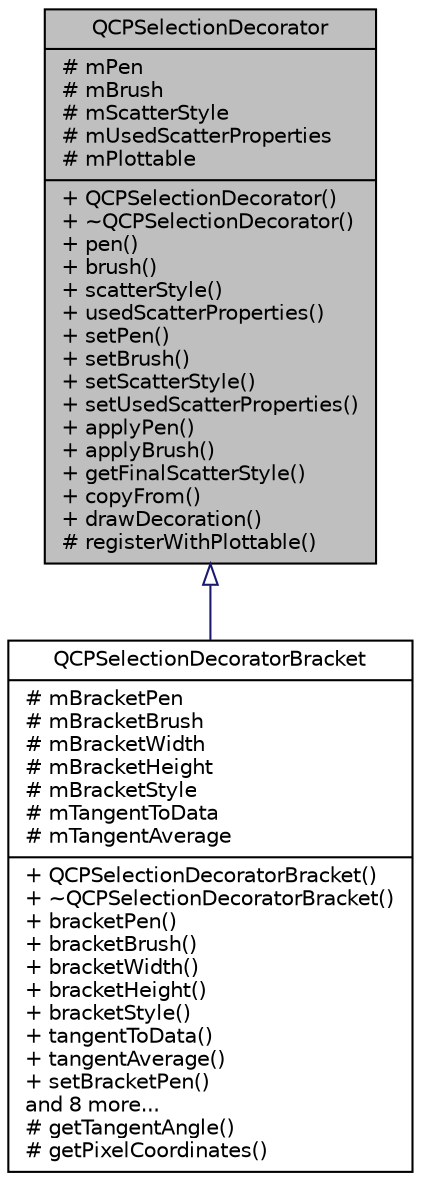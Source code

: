 digraph "QCPSelectionDecorator"
{
 // LATEX_PDF_SIZE
  edge [fontname="Helvetica",fontsize="10",labelfontname="Helvetica",labelfontsize="10"];
  node [fontname="Helvetica",fontsize="10",shape=record];
  Node1 [label="{QCPSelectionDecorator\n|# mPen\l# mBrush\l# mScatterStyle\l# mUsedScatterProperties\l# mPlottable\l|+ QCPSelectionDecorator()\l+ ~QCPSelectionDecorator()\l+ pen()\l+ brush()\l+ scatterStyle()\l+ usedScatterProperties()\l+ setPen()\l+ setBrush()\l+ setScatterStyle()\l+ setUsedScatterProperties()\l+ applyPen()\l+ applyBrush()\l+ getFinalScatterStyle()\l+ copyFrom()\l+ drawDecoration()\l# registerWithPlottable()\l}",height=0.2,width=0.4,color="black", fillcolor="grey75", style="filled", fontcolor="black",tooltip="Controls how a plottable's data selection is drawn."];
  Node1 -> Node2 [dir="back",color="midnightblue",fontsize="10",style="solid",arrowtail="onormal",fontname="Helvetica"];
  Node2 [label="{QCPSelectionDecoratorBracket\n|# mBracketPen\l# mBracketBrush\l# mBracketWidth\l# mBracketHeight\l# mBracketStyle\l# mTangentToData\l# mTangentAverage\l|+ QCPSelectionDecoratorBracket()\l+ ~QCPSelectionDecoratorBracket()\l+ bracketPen()\l+ bracketBrush()\l+ bracketWidth()\l+ bracketHeight()\l+ bracketStyle()\l+ tangentToData()\l+ tangentAverage()\l+ setBracketPen()\land 8 more...\l# getTangentAngle()\l# getPixelCoordinates()\l}",height=0.2,width=0.4,color="black", fillcolor="white", style="filled",URL="$classQCPSelectionDecoratorBracket.html",tooltip="A selection decorator which draws brackets around each selected data segment."];
}
